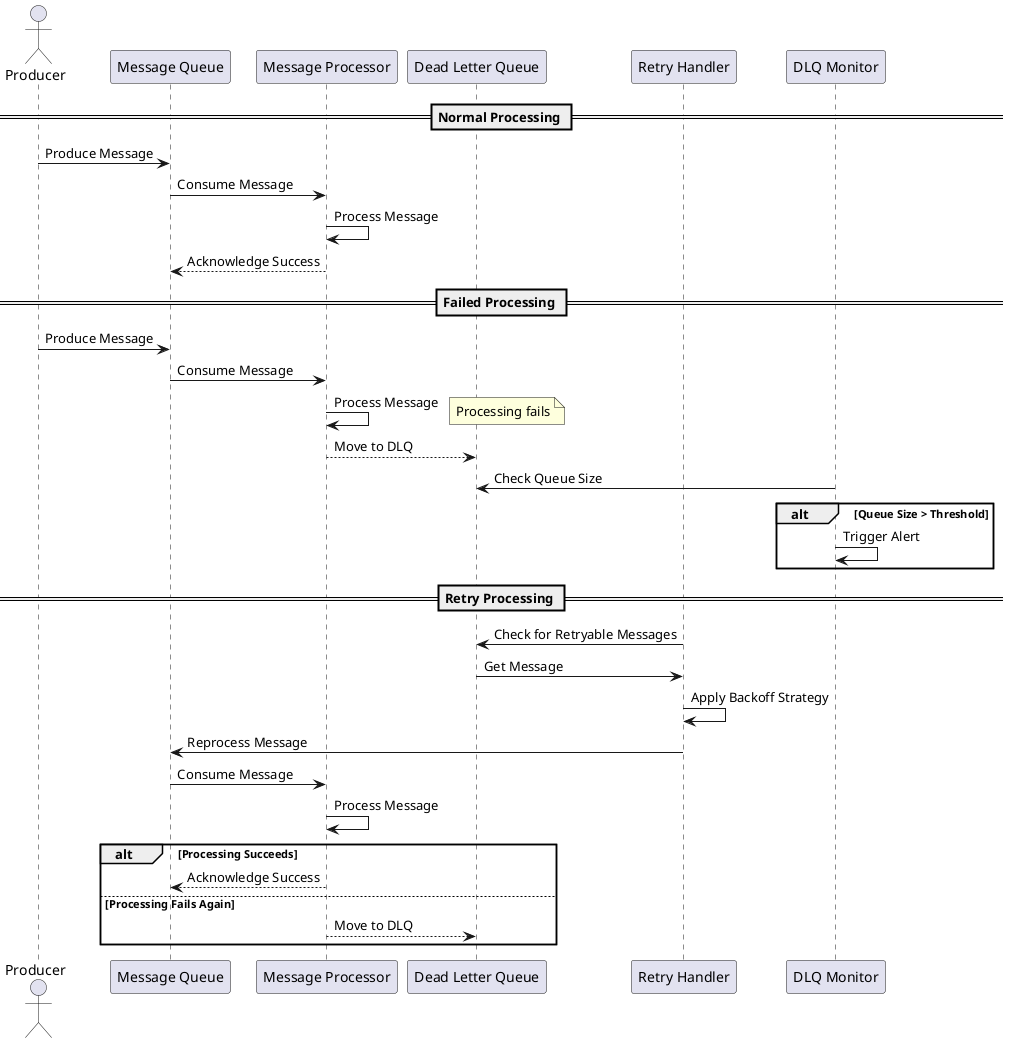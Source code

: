 @startuml Dead Letter Queue Sequence

skinparam backgroundColor white
skinparam handwritten false

actor Producer
participant "Message Queue" as Queue
participant "Message Processor" as Processor
participant "Dead Letter Queue" as DLQ
participant "Retry Handler" as Retry
participant "DLQ Monitor" as Monitor

== Normal Processing ==
Producer -> Queue: Produce Message
Queue -> Processor: Consume Message
Processor -> Processor: Process Message
Processor --> Queue: Acknowledge Success

== Failed Processing ==
Producer -> Queue: Produce Message
Queue -> Processor: Consume Message
Processor -> Processor: Process Message
note right: Processing fails
Processor --> DLQ: Move to DLQ
Monitor -> DLQ: Check Queue Size
alt Queue Size > Threshold
    Monitor -> Monitor: Trigger Alert
end

== Retry Processing ==
Retry -> DLQ: Check for Retryable Messages
DLQ -> Retry: Get Message
Retry -> Retry: Apply Backoff Strategy
Retry -> Queue: Reprocess Message
Queue -> Processor: Consume Message
Processor -> Processor: Process Message
alt Processing Succeeds
    Processor --> Queue: Acknowledge Success
else Processing Fails Again
    Processor --> DLQ: Move to DLQ
end

@enduml 